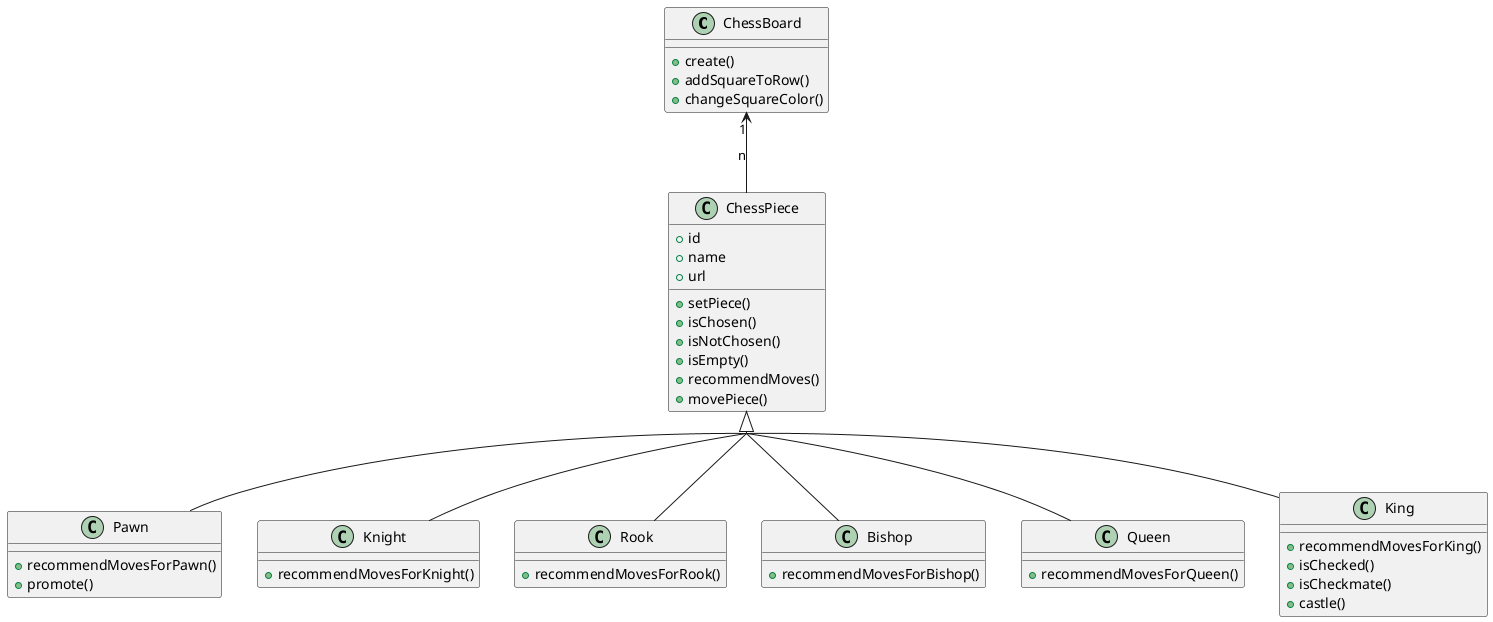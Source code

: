 @startuml ChessBoard
skinparam groupInheritance 2
class ChessBoard {
    + create()
    + addSquareToRow()
    + changeSquareColor()
}
class ChessPiece {
    + id
    + name 
    + url 
    + setPiece() 
    + isChosen() 
    + isNotChosen()
    + isEmpty()
    + recommendMoves() 
    + movePiece()
}
class Pawn {
    + recommendMovesForPawn()
    + promote()
}
class Knight {
    + recommendMovesForKnight()
}
class Rook {
    + recommendMovesForRook()
}
class Bishop {
    + recommendMovesForBishop()
}
class Queen {
    + recommendMovesForQueen()
}
class King {
    + recommendMovesForKing()
    + isChecked()
    + isCheckmate()
    + castle()
}

ChessBoard "1" <-- "n" ChessPiece
ChessPiece <|-- Pawn 
ChessPiece <|-- Rook 
ChessPiece <|-- Knight 
ChessPiece <|-- Bishop 
ChessPiece <|-- Queen  
ChessPiece <|-- King 
@enduml